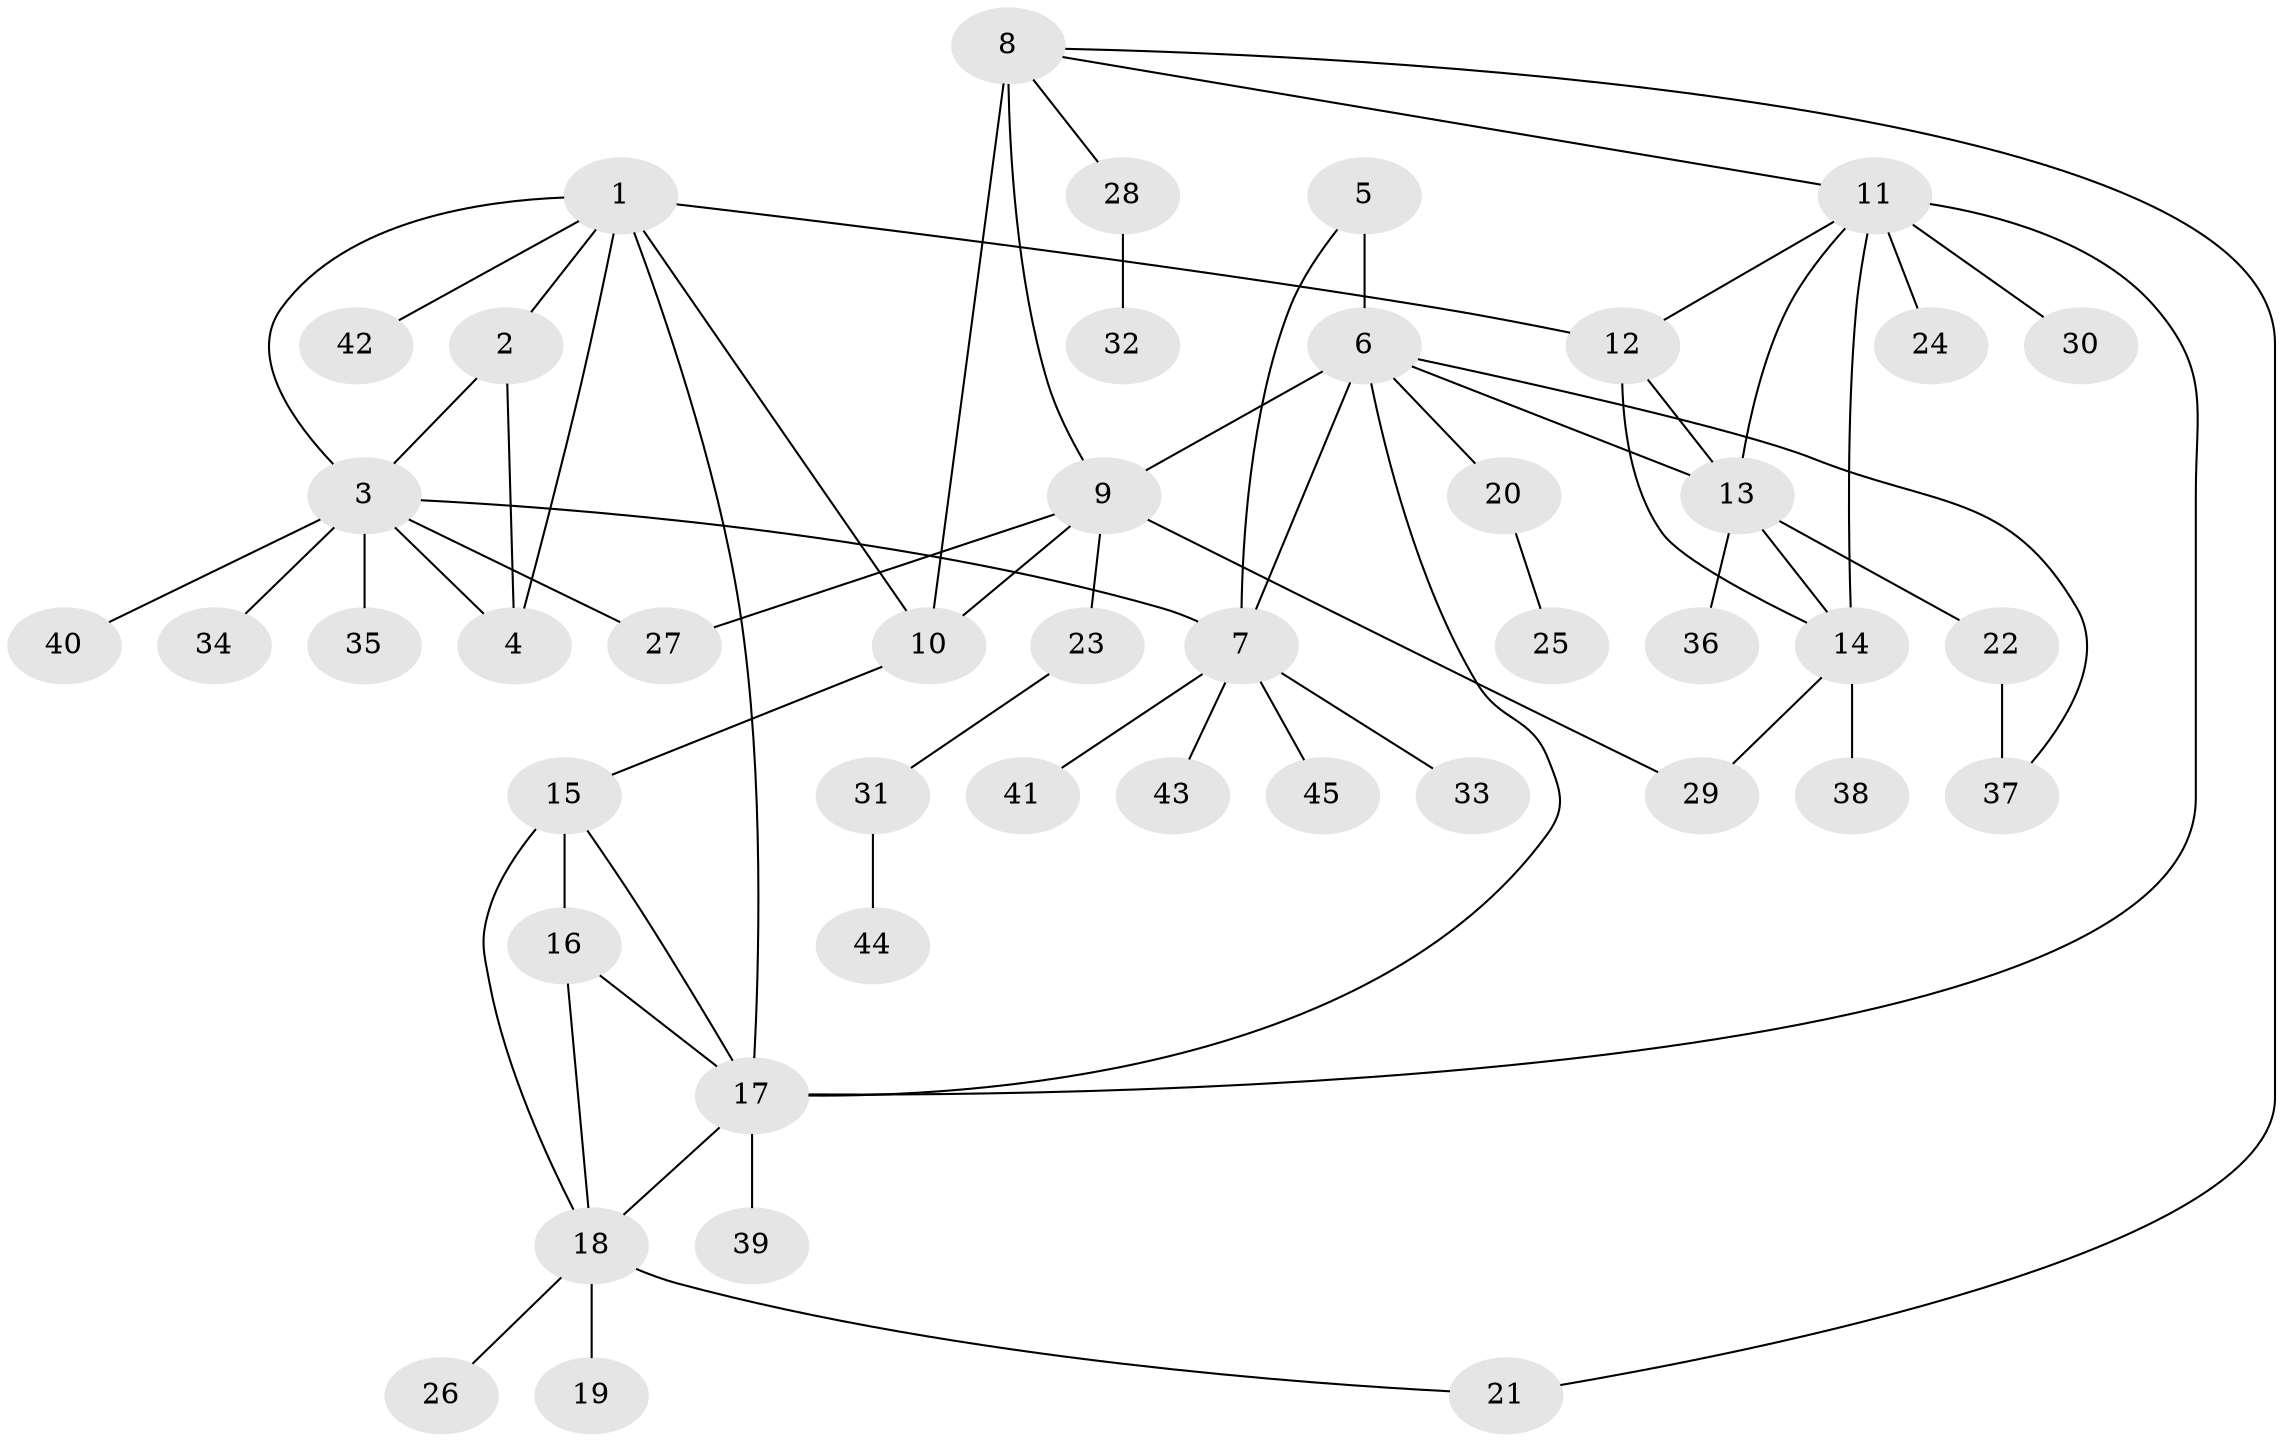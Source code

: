 // original degree distribution, {8: 0.034482758620689655, 5: 0.04597701149425287, 10: 0.011494252873563218, 3: 0.05747126436781609, 7: 0.034482758620689655, 9: 0.022988505747126436, 4: 0.04597701149425287, 11: 0.011494252873563218, 6: 0.022988505747126436, 1: 0.5632183908045977, 2: 0.14942528735632185}
// Generated by graph-tools (version 1.1) at 2025/52/03/04/25 22:52:21]
// undirected, 45 vertices, 65 edges
graph export_dot {
  node [color=gray90,style=filled];
  1;
  2;
  3;
  4;
  5;
  6;
  7;
  8;
  9;
  10;
  11;
  12;
  13;
  14;
  15;
  16;
  17;
  18;
  19;
  20;
  21;
  22;
  23;
  24;
  25;
  26;
  27;
  28;
  29;
  30;
  31;
  32;
  33;
  34;
  35;
  36;
  37;
  38;
  39;
  40;
  41;
  42;
  43;
  44;
  45;
  1 -- 2 [weight=1.0];
  1 -- 3 [weight=1.0];
  1 -- 4 [weight=1.0];
  1 -- 10 [weight=1.0];
  1 -- 12 [weight=1.0];
  1 -- 17 [weight=1.0];
  1 -- 42 [weight=1.0];
  2 -- 3 [weight=1.0];
  2 -- 4 [weight=2.0];
  3 -- 4 [weight=1.0];
  3 -- 7 [weight=1.0];
  3 -- 27 [weight=1.0];
  3 -- 34 [weight=1.0];
  3 -- 35 [weight=1.0];
  3 -- 40 [weight=2.0];
  5 -- 6 [weight=3.0];
  5 -- 7 [weight=1.0];
  6 -- 7 [weight=2.0];
  6 -- 9 [weight=1.0];
  6 -- 13 [weight=1.0];
  6 -- 17 [weight=1.0];
  6 -- 20 [weight=1.0];
  6 -- 37 [weight=1.0];
  7 -- 33 [weight=1.0];
  7 -- 41 [weight=1.0];
  7 -- 43 [weight=1.0];
  7 -- 45 [weight=1.0];
  8 -- 9 [weight=2.0];
  8 -- 10 [weight=2.0];
  8 -- 11 [weight=1.0];
  8 -- 21 [weight=1.0];
  8 -- 28 [weight=1.0];
  9 -- 10 [weight=1.0];
  9 -- 23 [weight=1.0];
  9 -- 27 [weight=1.0];
  9 -- 29 [weight=4.0];
  10 -- 15 [weight=1.0];
  11 -- 12 [weight=1.0];
  11 -- 13 [weight=1.0];
  11 -- 14 [weight=1.0];
  11 -- 17 [weight=1.0];
  11 -- 24 [weight=2.0];
  11 -- 30 [weight=1.0];
  12 -- 13 [weight=1.0];
  12 -- 14 [weight=3.0];
  13 -- 14 [weight=1.0];
  13 -- 22 [weight=1.0];
  13 -- 36 [weight=1.0];
  14 -- 29 [weight=1.0];
  14 -- 38 [weight=1.0];
  15 -- 16 [weight=3.0];
  15 -- 17 [weight=1.0];
  15 -- 18 [weight=1.0];
  16 -- 17 [weight=1.0];
  16 -- 18 [weight=1.0];
  17 -- 18 [weight=1.0];
  17 -- 39 [weight=1.0];
  18 -- 19 [weight=2.0];
  18 -- 21 [weight=1.0];
  18 -- 26 [weight=1.0];
  20 -- 25 [weight=1.0];
  22 -- 37 [weight=2.0];
  23 -- 31 [weight=1.0];
  28 -- 32 [weight=1.0];
  31 -- 44 [weight=1.0];
}
